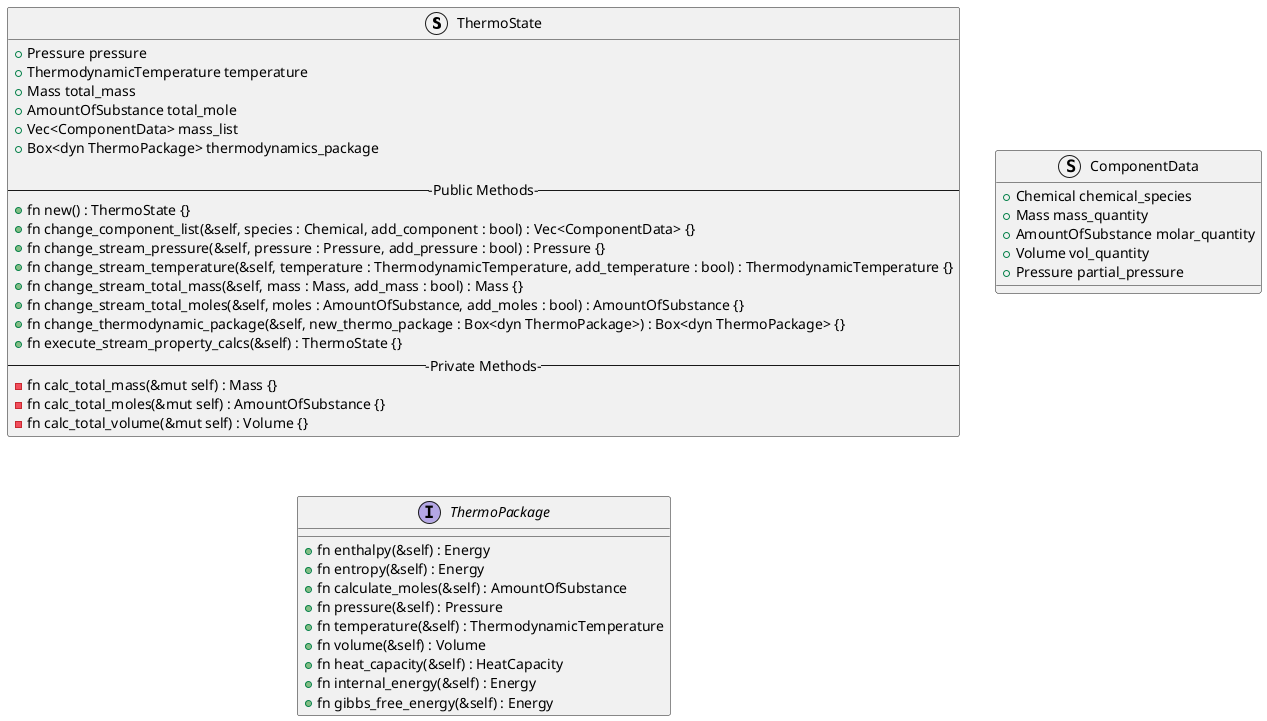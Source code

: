 @startuml thermodynamics_module_class_diagram

Struct ThermoState {
  + Pressure pressure
  + ThermodynamicTemperature temperature
  + Mass total_mass
  + AmountOfSubstance total_mole
  + Vec<ComponentData> mass_list
  + Box<dyn ThermoPackage> thermodynamics_package

  ---Public Methods---
  + fn new() : ThermoState {}
  + fn change_component_list(&self, species : Chemical, add_component : bool) : Vec<ComponentData> {}
  + fn change_stream_pressure(&self, pressure : Pressure, add_pressure : bool) : Pressure {}
  + fn change_stream_temperature(&self, temperature : ThermodynamicTemperature, add_temperature : bool) : ThermodynamicTemperature {}
  + fn change_stream_total_mass(&self, mass : Mass, add_mass : bool) : Mass {}
  + fn change_stream_total_moles(&self, moles : AmountOfSubstance, add_moles : bool) : AmountOfSubstance {}
  + fn change_thermodynamic_package(&self, new_thermo_package : Box<dyn ThermoPackage>) : Box<dyn ThermoPackage> {}
  + fn execute_stream_property_calcs(&self) : ThermoState {}
  ---Private Methods---
  - fn calc_total_mass(&mut self) : Mass {}
  - fn calc_total_moles(&mut self) : AmountOfSubstance {}
  - fn calc_total_volume(&mut self) : Volume {}
}

Struct ComponentData {
  + Chemical chemical_species
  + Mass mass_quantity
  + AmountOfSubstance molar_quantity
  + Volume vol_quantity
  + Pressure partial_pressure
}

Interface ThermoPackage {
    + fn enthalpy(&self) : Energy
    + fn entropy(&self) : Energy
    + fn calculate_moles(&self) : AmountOfSubstance
    + fn pressure(&self) : Pressure
    + fn temperature(&self) : ThermodynamicTemperature
    + fn volume(&self) : Volume
    + fn heat_capacity(&self) : HeatCapacity
    + fn internal_energy(&self) : Energy
    + fn gibbs_free_energy(&self) : Energy
}



@enduml
